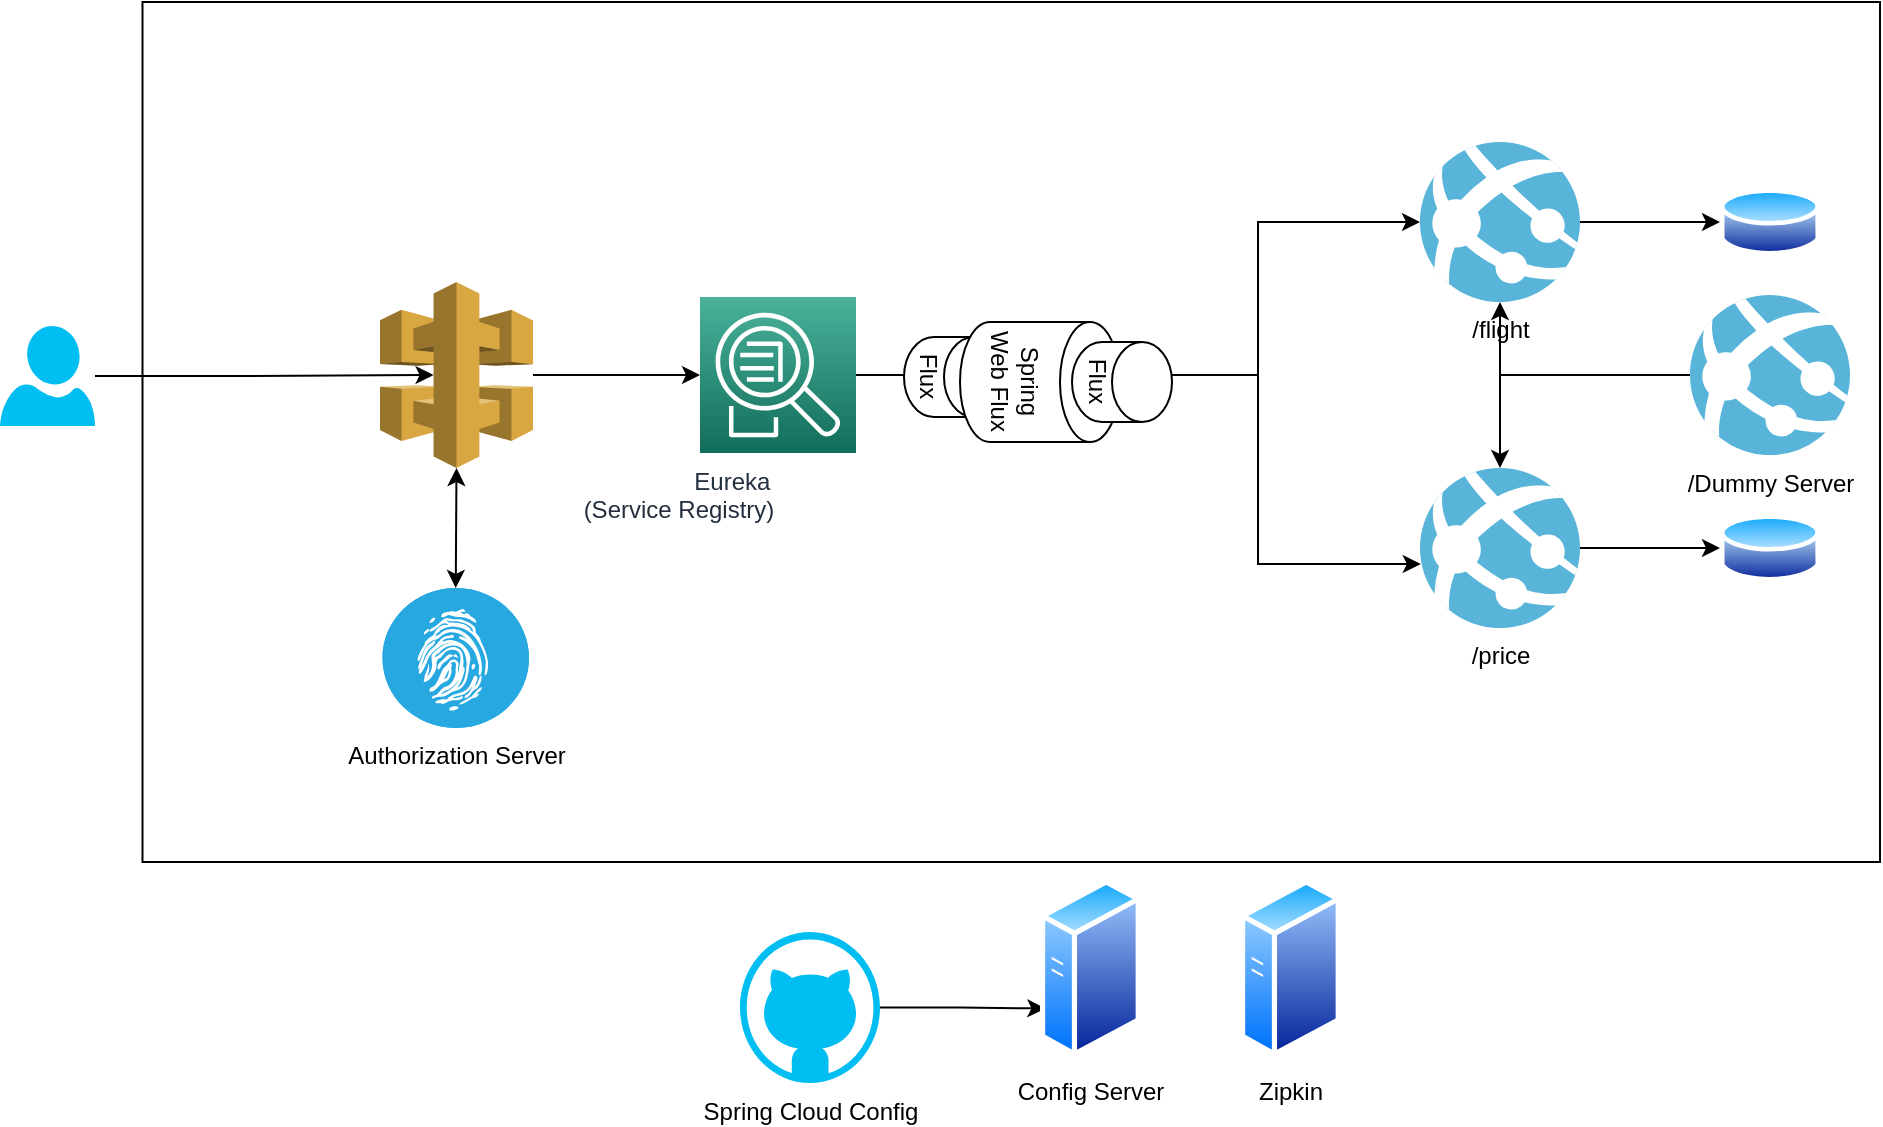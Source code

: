 <mxfile version="14.8.5" type="device"><diagram id="kakYy_44hIzoi5NwuhqP" name="Page-1"><mxGraphModel dx="2333" dy="781" grid="1" gridSize="10" guides="1" tooltips="1" connect="1" arrows="1" fold="1" page="1" pageScale="1" pageWidth="850" pageHeight="1100" math="0" shadow="0"><root><mxCell id="0"/><mxCell id="1" parent="0"/><mxCell id="1TpxPhBEobBxzbl29iNL-29" value="" style="rounded=0;whiteSpace=wrap;html=1;" vertex="1" parent="1"><mxGeometry x="-118.75" y="10" width="868.75" height="430" as="geometry"/></mxCell><mxCell id="1TpxPhBEobBxzbl29iNL-9" value="" style="edgeStyle=orthogonalEdgeStyle;rounded=0;orthogonalLoop=1;jettySize=auto;html=1;" edge="1" parent="1" source="1TpxPhBEobBxzbl29iNL-1" target="1TpxPhBEobBxzbl29iNL-8"><mxGeometry relative="1" as="geometry"/></mxCell><mxCell id="1TpxPhBEobBxzbl29iNL-1" value="" style="outlineConnect=0;dashed=0;verticalLabelPosition=bottom;verticalAlign=top;align=center;html=1;shape=mxgraph.aws3.api_gateway;fillColor=#D9A741;gradientColor=none;" vertex="1" parent="1"><mxGeometry y="150" width="76.5" height="93" as="geometry"/></mxCell><mxCell id="1TpxPhBEobBxzbl29iNL-3" style="edgeStyle=orthogonalEdgeStyle;rounded=0;orthogonalLoop=1;jettySize=auto;html=1;entryX=0.35;entryY=0.5;entryDx=0;entryDy=0;entryPerimeter=0;" edge="1" parent="1" source="1TpxPhBEobBxzbl29iNL-2" target="1TpxPhBEobBxzbl29iNL-1"><mxGeometry relative="1" as="geometry"/></mxCell><mxCell id="1TpxPhBEobBxzbl29iNL-2" value="" style="verticalLabelPosition=bottom;html=1;verticalAlign=top;align=center;strokeColor=none;fillColor=#00BEF2;shape=mxgraph.azure.user;" vertex="1" parent="1"><mxGeometry x="-190" y="172" width="47.5" height="50" as="geometry"/></mxCell><mxCell id="1TpxPhBEobBxzbl29iNL-4" value="Authorization Server" style="fillColor=#28A8E0;verticalLabelPosition=bottom;html=1;strokeColor=#ffffff;verticalAlign=top;align=center;points=[[0.145,0.145,0],[0.5,0,0],[0.855,0.145,0],[1,0.5,0],[0.855,0.855,0],[0.5,1,0],[0.145,0.855,0],[0,0.5,0]];pointerEvents=1;shape=mxgraph.cisco_safe.compositeIcon;bgIcon=ellipse;resIcon=mxgraph.cisco_safe.capability.identity_authorization;" vertex="1" parent="1"><mxGeometry x="1.25" y="303" width="73.25" height="70" as="geometry"/></mxCell><mxCell id="1TpxPhBEobBxzbl29iNL-6" value="" style="shape=image;verticalLabelPosition=bottom;labelBackgroundColor=#ffffff;verticalAlign=top;aspect=fixed;imageAspect=0;image=https://www.keycloak.org/resources/images/keycloak_logo_480x108.png;" vertex="1" parent="1"><mxGeometry x="-40" y="393" width="177.78" height="40" as="geometry"/></mxCell><mxCell id="1TpxPhBEobBxzbl29iNL-20" style="edgeStyle=orthogonalEdgeStyle;rounded=0;orthogonalLoop=1;jettySize=auto;html=1;" edge="1" parent="1" source="1TpxPhBEobBxzbl29iNL-8" target="1TpxPhBEobBxzbl29iNL-10"><mxGeometry relative="1" as="geometry"><Array as="points"><mxPoint x="439" y="120"/></Array></mxGeometry></mxCell><mxCell id="1TpxPhBEobBxzbl29iNL-21" style="edgeStyle=orthogonalEdgeStyle;rounded=0;orthogonalLoop=1;jettySize=auto;html=1;entryX=0.005;entryY=0.6;entryDx=0;entryDy=0;entryPerimeter=0;" edge="1" parent="1" source="1TpxPhBEobBxzbl29iNL-8" target="1TpxPhBEobBxzbl29iNL-11"><mxGeometry relative="1" as="geometry"><Array as="points"><mxPoint x="439" y="291"/></Array></mxGeometry></mxCell><mxCell id="1TpxPhBEobBxzbl29iNL-8" value="Eureka&amp;nbsp; &amp;nbsp; &amp;nbsp; &amp;nbsp; &amp;nbsp; &amp;nbsp; &amp;nbsp;&amp;nbsp;&lt;br&gt;(Service Registry)&amp;nbsp; &amp;nbsp; &amp;nbsp; &amp;nbsp; &amp;nbsp; &amp;nbsp; &amp;nbsp; &amp;nbsp; &amp;nbsp; &amp;nbsp; &amp;nbsp; &amp;nbsp; &amp;nbsp; &amp;nbsp; &amp;nbsp;&amp;nbsp;" style="points=[[0,0,0],[0.25,0,0],[0.5,0,0],[0.75,0,0],[1,0,0],[0,1,0],[0.25,1,0],[0.5,1,0],[0.75,1,0],[1,1,0],[0,0.25,0],[0,0.5,0],[0,0.75,0],[1,0.25,0],[1,0.5,0],[1,0.75,0]];outlineConnect=0;fontColor=#232F3E;gradientColor=#4AB29A;gradientDirection=north;fillColor=#116D5B;strokeColor=#ffffff;dashed=0;verticalLabelPosition=bottom;verticalAlign=top;align=center;html=1;fontSize=12;fontStyle=0;aspect=fixed;shape=mxgraph.aws4.resourceIcon;resIcon=mxgraph.aws4.application_discovery_service;" vertex="1" parent="1"><mxGeometry x="160" y="157.5" width="78" height="78" as="geometry"/></mxCell><mxCell id="1TpxPhBEobBxzbl29iNL-19" value="" style="edgeStyle=orthogonalEdgeStyle;rounded=0;orthogonalLoop=1;jettySize=auto;html=1;" edge="1" parent="1" source="1TpxPhBEobBxzbl29iNL-10" target="1TpxPhBEobBxzbl29iNL-14"><mxGeometry relative="1" as="geometry"/></mxCell><mxCell id="1TpxPhBEobBxzbl29iNL-10" value="/flight" style="aspect=fixed;html=1;points=[];align=center;image;fontSize=12;image=img/lib/mscae/App_Services.svg;" vertex="1" parent="1"><mxGeometry x="520" y="80" width="80" height="80" as="geometry"/></mxCell><mxCell id="1TpxPhBEobBxzbl29iNL-17" value="" style="edgeStyle=orthogonalEdgeStyle;rounded=0;orthogonalLoop=1;jettySize=auto;html=1;" edge="1" parent="1" source="1TpxPhBEobBxzbl29iNL-11" target="1TpxPhBEobBxzbl29iNL-16"><mxGeometry relative="1" as="geometry"/></mxCell><mxCell id="1TpxPhBEobBxzbl29iNL-11" value="/price" style="aspect=fixed;html=1;points=[];align=center;image;fontSize=12;image=img/lib/mscae/App_Services.svg;" vertex="1" parent="1"><mxGeometry x="520" y="243" width="80" height="80" as="geometry"/></mxCell><mxCell id="1TpxPhBEobBxzbl29iNL-14" value="" style="aspect=fixed;perimeter=ellipsePerimeter;html=1;align=center;shadow=0;dashed=0;spacingTop=3;image;image=img/lib/active_directory/database.svg;" vertex="1" parent="1"><mxGeometry x="670" y="101.5" width="50" height="37" as="geometry"/></mxCell><mxCell id="1TpxPhBEobBxzbl29iNL-16" value="" style="aspect=fixed;perimeter=ellipsePerimeter;html=1;align=center;shadow=0;dashed=0;spacingTop=3;image;image=img/lib/active_directory/database.svg;" vertex="1" parent="1"><mxGeometry x="670" y="264.5" width="50" height="37" as="geometry"/></mxCell><mxCell id="1TpxPhBEobBxzbl29iNL-23" value="" style="endArrow=classic;startArrow=classic;html=1;strokeColor=#000000;entryX=0.5;entryY=1;entryDx=0;entryDy=0;entryPerimeter=0;exitX=0.5;exitY=0;exitDx=0;exitDy=0;exitPerimeter=0;" edge="1" parent="1" source="1TpxPhBEobBxzbl29iNL-4" target="1TpxPhBEobBxzbl29iNL-1"><mxGeometry width="50" height="50" relative="1" as="geometry"><mxPoint x="250" y="310" as="sourcePoint"/><mxPoint x="300" y="260" as="targetPoint"/></mxGeometry></mxCell><mxCell id="1TpxPhBEobBxzbl29iNL-26" value="Flux" style="shape=cylinder3;whiteSpace=wrap;html=1;boundedLbl=1;backgroundOutline=1;size=15;rotation=90;" vertex="1" parent="1"><mxGeometry x="267" y="172.5" width="40" height="50" as="geometry"/></mxCell><mxCell id="1TpxPhBEobBxzbl29iNL-24" value="Spring &lt;br&gt;Web Flux" style="shape=cylinder3;whiteSpace=wrap;html=1;boundedLbl=1;backgroundOutline=1;size=15;rotation=90;" vertex="1" parent="1"><mxGeometry x="300" y="160" width="60" height="80" as="geometry"/></mxCell><mxCell id="1TpxPhBEobBxzbl29iNL-27" value="Flux" style="shape=cylinder3;whiteSpace=wrap;html=1;boundedLbl=1;backgroundOutline=1;size=15;rotation=90;" vertex="1" parent="1"><mxGeometry x="351" y="175" width="40" height="50" as="geometry"/></mxCell><mxCell id="1TpxPhBEobBxzbl29iNL-34" style="edgeStyle=orthogonalEdgeStyle;rounded=0;orthogonalLoop=1;jettySize=auto;html=1;entryX=0;entryY=0.75;entryDx=0;entryDy=0;strokeColor=#000000;" edge="1" parent="1" source="1TpxPhBEobBxzbl29iNL-28" target="1TpxPhBEobBxzbl29iNL-30"><mxGeometry relative="1" as="geometry"/></mxCell><mxCell id="1TpxPhBEobBxzbl29iNL-28" value="Spring Cloud Config&lt;br&gt;" style="verticalLabelPosition=bottom;html=1;verticalAlign=top;align=center;strokeColor=none;fillColor=#00BEF2;shape=mxgraph.azure.github_code;pointerEvents=1;" vertex="1" parent="1"><mxGeometry x="180" y="475" width="70" height="75.5" as="geometry"/></mxCell><mxCell id="1TpxPhBEobBxzbl29iNL-30" value="Config Server" style="aspect=fixed;perimeter=ellipsePerimeter;html=1;align=center;shadow=0;dashed=0;spacingTop=3;image;image=img/lib/active_directory/generic_server.svg;" vertex="1" parent="1"><mxGeometry x="330" y="448" width="50.4" height="90" as="geometry"/></mxCell><mxCell id="1TpxPhBEobBxzbl29iNL-32" value="Zipkin" style="aspect=fixed;perimeter=ellipsePerimeter;html=1;align=center;shadow=0;dashed=0;spacingTop=3;image;image=img/lib/active_directory/generic_server.svg;" vertex="1" parent="1"><mxGeometry x="430" y="448" width="50.4" height="90" as="geometry"/></mxCell><mxCell id="1TpxPhBEobBxzbl29iNL-36" value="" style="edgeStyle=orthogonalEdgeStyle;rounded=0;orthogonalLoop=1;jettySize=auto;html=1;strokeColor=#000000;" edge="1" parent="1" source="1TpxPhBEobBxzbl29iNL-35" target="1TpxPhBEobBxzbl29iNL-10"><mxGeometry relative="1" as="geometry"><Array as="points"><mxPoint x="560" y="197"/></Array></mxGeometry></mxCell><mxCell id="1TpxPhBEobBxzbl29iNL-37" style="edgeStyle=orthogonalEdgeStyle;rounded=0;orthogonalLoop=1;jettySize=auto;html=1;strokeColor=#000000;" edge="1" parent="1" source="1TpxPhBEobBxzbl29iNL-35" target="1TpxPhBEobBxzbl29iNL-11"><mxGeometry relative="1" as="geometry"/></mxCell><mxCell id="1TpxPhBEobBxzbl29iNL-35" value="/Dummy Server" style="aspect=fixed;html=1;points=[];align=center;image;fontSize=12;image=img/lib/mscae/App_Services.svg;" vertex="1" parent="1"><mxGeometry x="655" y="156.5" width="80" height="80" as="geometry"/></mxCell></root></mxGraphModel></diagram></mxfile>